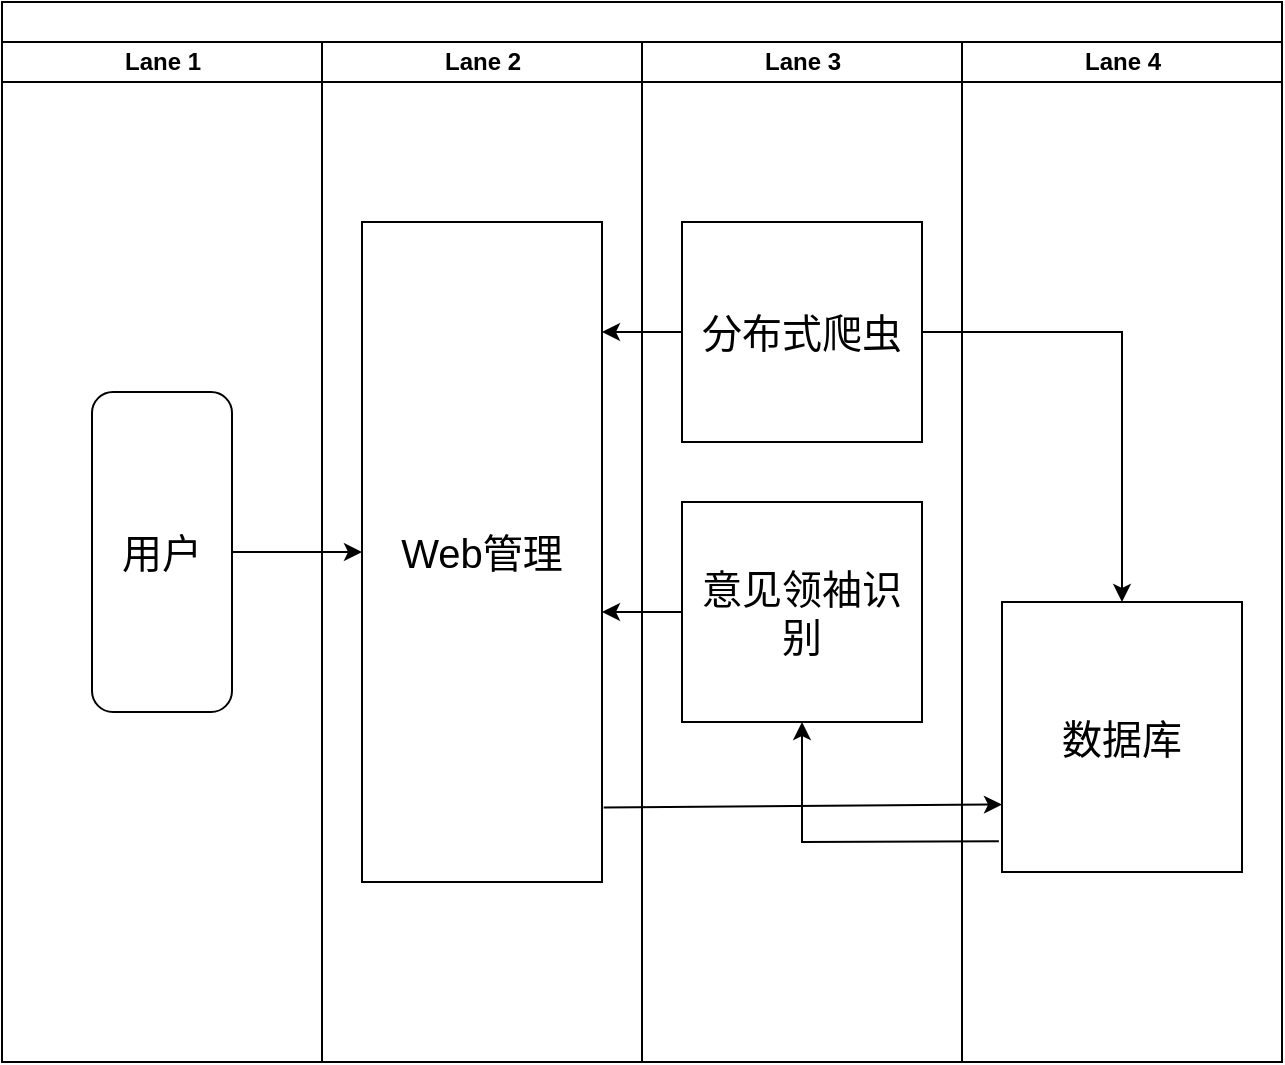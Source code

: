 <mxfile version="21.1.4" type="github">
  <diagram name="Page-1" id="74e2e168-ea6b-b213-b513-2b3c1d86103e">
    <mxGraphModel dx="1050" dy="543" grid="1" gridSize="10" guides="1" tooltips="1" connect="1" arrows="1" fold="1" page="1" pageScale="1" pageWidth="1100" pageHeight="850" background="none" math="0" shadow="0">
      <root>
        <mxCell id="0" />
        <mxCell id="1" parent="0" />
        <mxCell id="77e6c97f196da883-1" value="" style="swimlane;html=1;childLayout=stackLayout;startSize=20;rounded=0;shadow=0;labelBackgroundColor=none;strokeWidth=1;fontFamily=Verdana;fontSize=8;align=center;" parent="1" vertex="1">
          <mxGeometry x="130" y="20" width="640" height="530" as="geometry" />
        </mxCell>
        <mxCell id="77e6c97f196da883-2" value="Lane 1" style="swimlane;html=1;startSize=20;" parent="77e6c97f196da883-1" vertex="1">
          <mxGeometry y="20" width="160" height="510" as="geometry" />
        </mxCell>
        <mxCell id="9RaJvOhvrNmSrUdO_f9e-1" value="&lt;font style=&quot;font-size: 20px;&quot;&gt;用户&lt;/font&gt;" style="rounded=1;whiteSpace=wrap;html=1;" vertex="1" parent="77e6c97f196da883-2">
          <mxGeometry x="45" y="175" width="70" height="160" as="geometry" />
        </mxCell>
        <mxCell id="77e6c97f196da883-3" value="Lane 2" style="swimlane;html=1;startSize=20;" parent="77e6c97f196da883-1" vertex="1">
          <mxGeometry x="160" y="20" width="160" height="510" as="geometry" />
        </mxCell>
        <mxCell id="9RaJvOhvrNmSrUdO_f9e-2" value="&lt;font style=&quot;font-size: 20px;&quot;&gt;Web管理&lt;/font&gt;" style="rounded=0;whiteSpace=wrap;html=1;" vertex="1" parent="77e6c97f196da883-3">
          <mxGeometry x="20" y="90" width="120" height="330" as="geometry" />
        </mxCell>
        <mxCell id="77e6c97f196da883-4" value="Lane 3" style="swimlane;html=1;startSize=20;" parent="77e6c97f196da883-1" vertex="1">
          <mxGeometry x="320" y="20" width="160" height="510" as="geometry" />
        </mxCell>
        <mxCell id="9RaJvOhvrNmSrUdO_f9e-3" value="&lt;font style=&quot;font-size: 20px;&quot;&gt;分布式爬虫&lt;/font&gt;" style="rounded=0;whiteSpace=wrap;html=1;" vertex="1" parent="77e6c97f196da883-4">
          <mxGeometry x="20" y="90" width="120" height="110" as="geometry" />
        </mxCell>
        <mxCell id="9RaJvOhvrNmSrUdO_f9e-4" value="&lt;font style=&quot;font-size: 20px;&quot;&gt;意见领袖识别&lt;/font&gt;" style="rounded=0;whiteSpace=wrap;html=1;" vertex="1" parent="77e6c97f196da883-4">
          <mxGeometry x="20" y="230" width="120" height="110" as="geometry" />
        </mxCell>
        <mxCell id="77e6c97f196da883-5" value="Lane 4" style="swimlane;html=1;startSize=20;" parent="77e6c97f196da883-1" vertex="1">
          <mxGeometry x="480" y="20" width="160" height="510" as="geometry" />
        </mxCell>
        <mxCell id="9RaJvOhvrNmSrUdO_f9e-8" value="&lt;font style=&quot;font-size: 20px;&quot;&gt;数据库&lt;/font&gt;" style="rounded=0;whiteSpace=wrap;html=1;" vertex="1" parent="77e6c97f196da883-5">
          <mxGeometry x="20" y="280" width="120" height="135" as="geometry" />
        </mxCell>
        <mxCell id="9RaJvOhvrNmSrUdO_f9e-5" value="" style="endArrow=classic;html=1;rounded=0;entryX=0;entryY=0.5;entryDx=0;entryDy=0;exitX=1;exitY=0.5;exitDx=0;exitDy=0;" edge="1" parent="77e6c97f196da883-1" source="9RaJvOhvrNmSrUdO_f9e-1" target="9RaJvOhvrNmSrUdO_f9e-2">
          <mxGeometry width="50" height="50" relative="1" as="geometry">
            <mxPoint x="115" y="320" as="sourcePoint" />
            <mxPoint x="165" y="270" as="targetPoint" />
          </mxGeometry>
        </mxCell>
        <mxCell id="9RaJvOhvrNmSrUdO_f9e-6" value="" style="endArrow=classic;html=1;rounded=0;exitX=0;exitY=0.5;exitDx=0;exitDy=0;" edge="1" parent="77e6c97f196da883-1" source="9RaJvOhvrNmSrUdO_f9e-3">
          <mxGeometry width="50" height="50" relative="1" as="geometry">
            <mxPoint x="340" y="220" as="sourcePoint" />
            <mxPoint x="300" y="165" as="targetPoint" />
          </mxGeometry>
        </mxCell>
        <mxCell id="9RaJvOhvrNmSrUdO_f9e-11" value="" style="endArrow=classic;html=1;rounded=0;entryX=0.5;entryY=0;entryDx=0;entryDy=0;exitX=1;exitY=0.5;exitDx=0;exitDy=0;" edge="1" parent="77e6c97f196da883-1" source="9RaJvOhvrNmSrUdO_f9e-3" target="9RaJvOhvrNmSrUdO_f9e-8">
          <mxGeometry width="50" height="50" relative="1" as="geometry">
            <mxPoint x="460" y="220" as="sourcePoint" />
            <mxPoint x="510" y="170" as="targetPoint" />
            <Array as="points">
              <mxPoint x="560" y="165" />
            </Array>
          </mxGeometry>
        </mxCell>
        <mxCell id="9RaJvOhvrNmSrUdO_f9e-9" value="" style="endArrow=classic;html=1;rounded=0;entryX=0;entryY=0.75;entryDx=0;entryDy=0;exitX=1.007;exitY=0.887;exitDx=0;exitDy=0;exitPerimeter=0;" edge="1" parent="77e6c97f196da883-1" source="9RaJvOhvrNmSrUdO_f9e-2" target="9RaJvOhvrNmSrUdO_f9e-8">
          <mxGeometry width="50" height="50" relative="1" as="geometry">
            <mxPoint x="300" y="450" as="sourcePoint" />
            <mxPoint x="350" y="400" as="targetPoint" />
          </mxGeometry>
        </mxCell>
        <mxCell id="9RaJvOhvrNmSrUdO_f9e-12" value="" style="endArrow=classic;html=1;rounded=0;entryX=0.5;entryY=1;entryDx=0;entryDy=0;exitX=-0.013;exitY=0.886;exitDx=0;exitDy=0;exitPerimeter=0;" edge="1" parent="77e6c97f196da883-1" source="9RaJvOhvrNmSrUdO_f9e-8" target="9RaJvOhvrNmSrUdO_f9e-4">
          <mxGeometry width="50" height="50" relative="1" as="geometry">
            <mxPoint x="500" y="430" as="sourcePoint" />
            <mxPoint x="550" y="380" as="targetPoint" />
            <Array as="points">
              <mxPoint x="400" y="420" />
            </Array>
          </mxGeometry>
        </mxCell>
        <mxCell id="9RaJvOhvrNmSrUdO_f9e-7" value="" style="endArrow=classic;html=1;rounded=0;exitX=0;exitY=0.5;exitDx=0;exitDy=0;" edge="1" parent="77e6c97f196da883-1" source="9RaJvOhvrNmSrUdO_f9e-4">
          <mxGeometry width="50" height="50" relative="1" as="geometry">
            <mxPoint x="340" y="344.5" as="sourcePoint" />
            <mxPoint x="300" y="305" as="targetPoint" />
          </mxGeometry>
        </mxCell>
      </root>
    </mxGraphModel>
  </diagram>
</mxfile>
